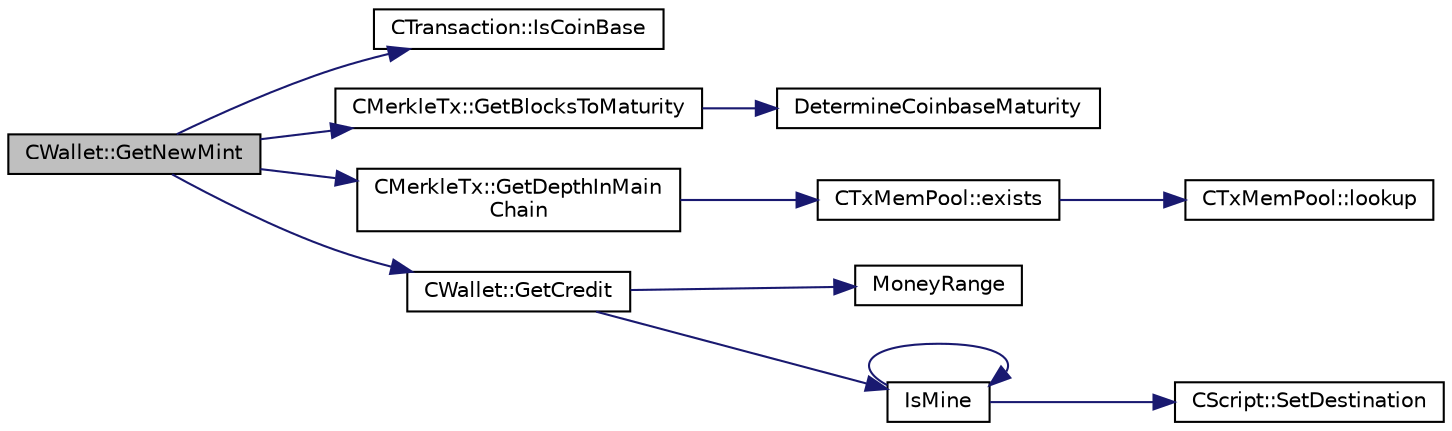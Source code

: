 digraph "CWallet::GetNewMint"
{
  edge [fontname="Helvetica",fontsize="10",labelfontname="Helvetica",labelfontsize="10"];
  node [fontname="Helvetica",fontsize="10",shape=record];
  rankdir="LR";
  Node722 [label="CWallet::GetNewMint",height=0.2,width=0.4,color="black", fillcolor="grey75", style="filled", fontcolor="black"];
  Node722 -> Node723 [color="midnightblue",fontsize="10",style="solid",fontname="Helvetica"];
  Node723 [label="CTransaction::IsCoinBase",height=0.2,width=0.4,color="black", fillcolor="white", style="filled",URL="$df/d43/class_c_transaction.html#a96256e8ac1bf79ad9c057e48c41132dd"];
  Node722 -> Node724 [color="midnightblue",fontsize="10",style="solid",fontname="Helvetica"];
  Node724 [label="CMerkleTx::GetBlocksToMaturity",height=0.2,width=0.4,color="black", fillcolor="white", style="filled",URL="$d1/dff/class_c_merkle_tx.html#a69ebd437f7b44169659c3527fe73b6ab"];
  Node724 -> Node725 [color="midnightblue",fontsize="10",style="solid",fontname="Helvetica"];
  Node725 [label="DetermineCoinbaseMaturity",height=0.2,width=0.4,color="black", fillcolor="white", style="filled",URL="$d1/d08/proofs_8cpp.html#a97478c8207cae73889a6b1fbbc3c67e3",tooltip="Determine Coinbase Maturity (generally not a good idea - done so to increase speed) ..."];
  Node722 -> Node726 [color="midnightblue",fontsize="10",style="solid",fontname="Helvetica"];
  Node726 [label="CMerkleTx::GetDepthInMain\lChain",height=0.2,width=0.4,color="black", fillcolor="white", style="filled",URL="$d1/dff/class_c_merkle_tx.html#a887a9f1a0b7fc64b43e42cec76b38ef9"];
  Node726 -> Node727 [color="midnightblue",fontsize="10",style="solid",fontname="Helvetica"];
  Node727 [label="CTxMemPool::exists",height=0.2,width=0.4,color="black", fillcolor="white", style="filled",URL="$db/d98/class_c_tx_mem_pool.html#a8b7a13b5289ab839d4460f41a7da9789"];
  Node727 -> Node728 [color="midnightblue",fontsize="10",style="solid",fontname="Helvetica"];
  Node728 [label="CTxMemPool::lookup",height=0.2,width=0.4,color="black", fillcolor="white", style="filled",URL="$db/d98/class_c_tx_mem_pool.html#ad6d9966cdeb4b6586f7186e709b4e77e"];
  Node722 -> Node729 [color="midnightblue",fontsize="10",style="solid",fontname="Helvetica"];
  Node729 [label="CWallet::GetCredit",height=0.2,width=0.4,color="black", fillcolor="white", style="filled",URL="$d2/de5/class_c_wallet.html#aa60b69c7d4ea6063ed83b13d7c6fe695"];
  Node729 -> Node730 [color="midnightblue",fontsize="10",style="solid",fontname="Helvetica"];
  Node730 [label="MoneyRange",height=0.2,width=0.4,color="black", fillcolor="white", style="filled",URL="$dd/d2f/amount_8h.html#a12db56a9a1c931941f0943ecbb278aae"];
  Node729 -> Node731 [color="midnightblue",fontsize="10",style="solid",fontname="Helvetica"];
  Node731 [label="IsMine",height=0.2,width=0.4,color="black", fillcolor="white", style="filled",URL="$dd/d0f/script_8cpp.html#adc59cf67d903c1ba1ef225561b85bfce"];
  Node731 -> Node732 [color="midnightblue",fontsize="10",style="solid",fontname="Helvetica"];
  Node732 [label="CScript::SetDestination",height=0.2,width=0.4,color="black", fillcolor="white", style="filled",URL="$d9/d4b/class_c_script.html#ad1b5a9077241aa06116040c4f1b7c31e"];
  Node731 -> Node731 [color="midnightblue",fontsize="10",style="solid",fontname="Helvetica"];
}
